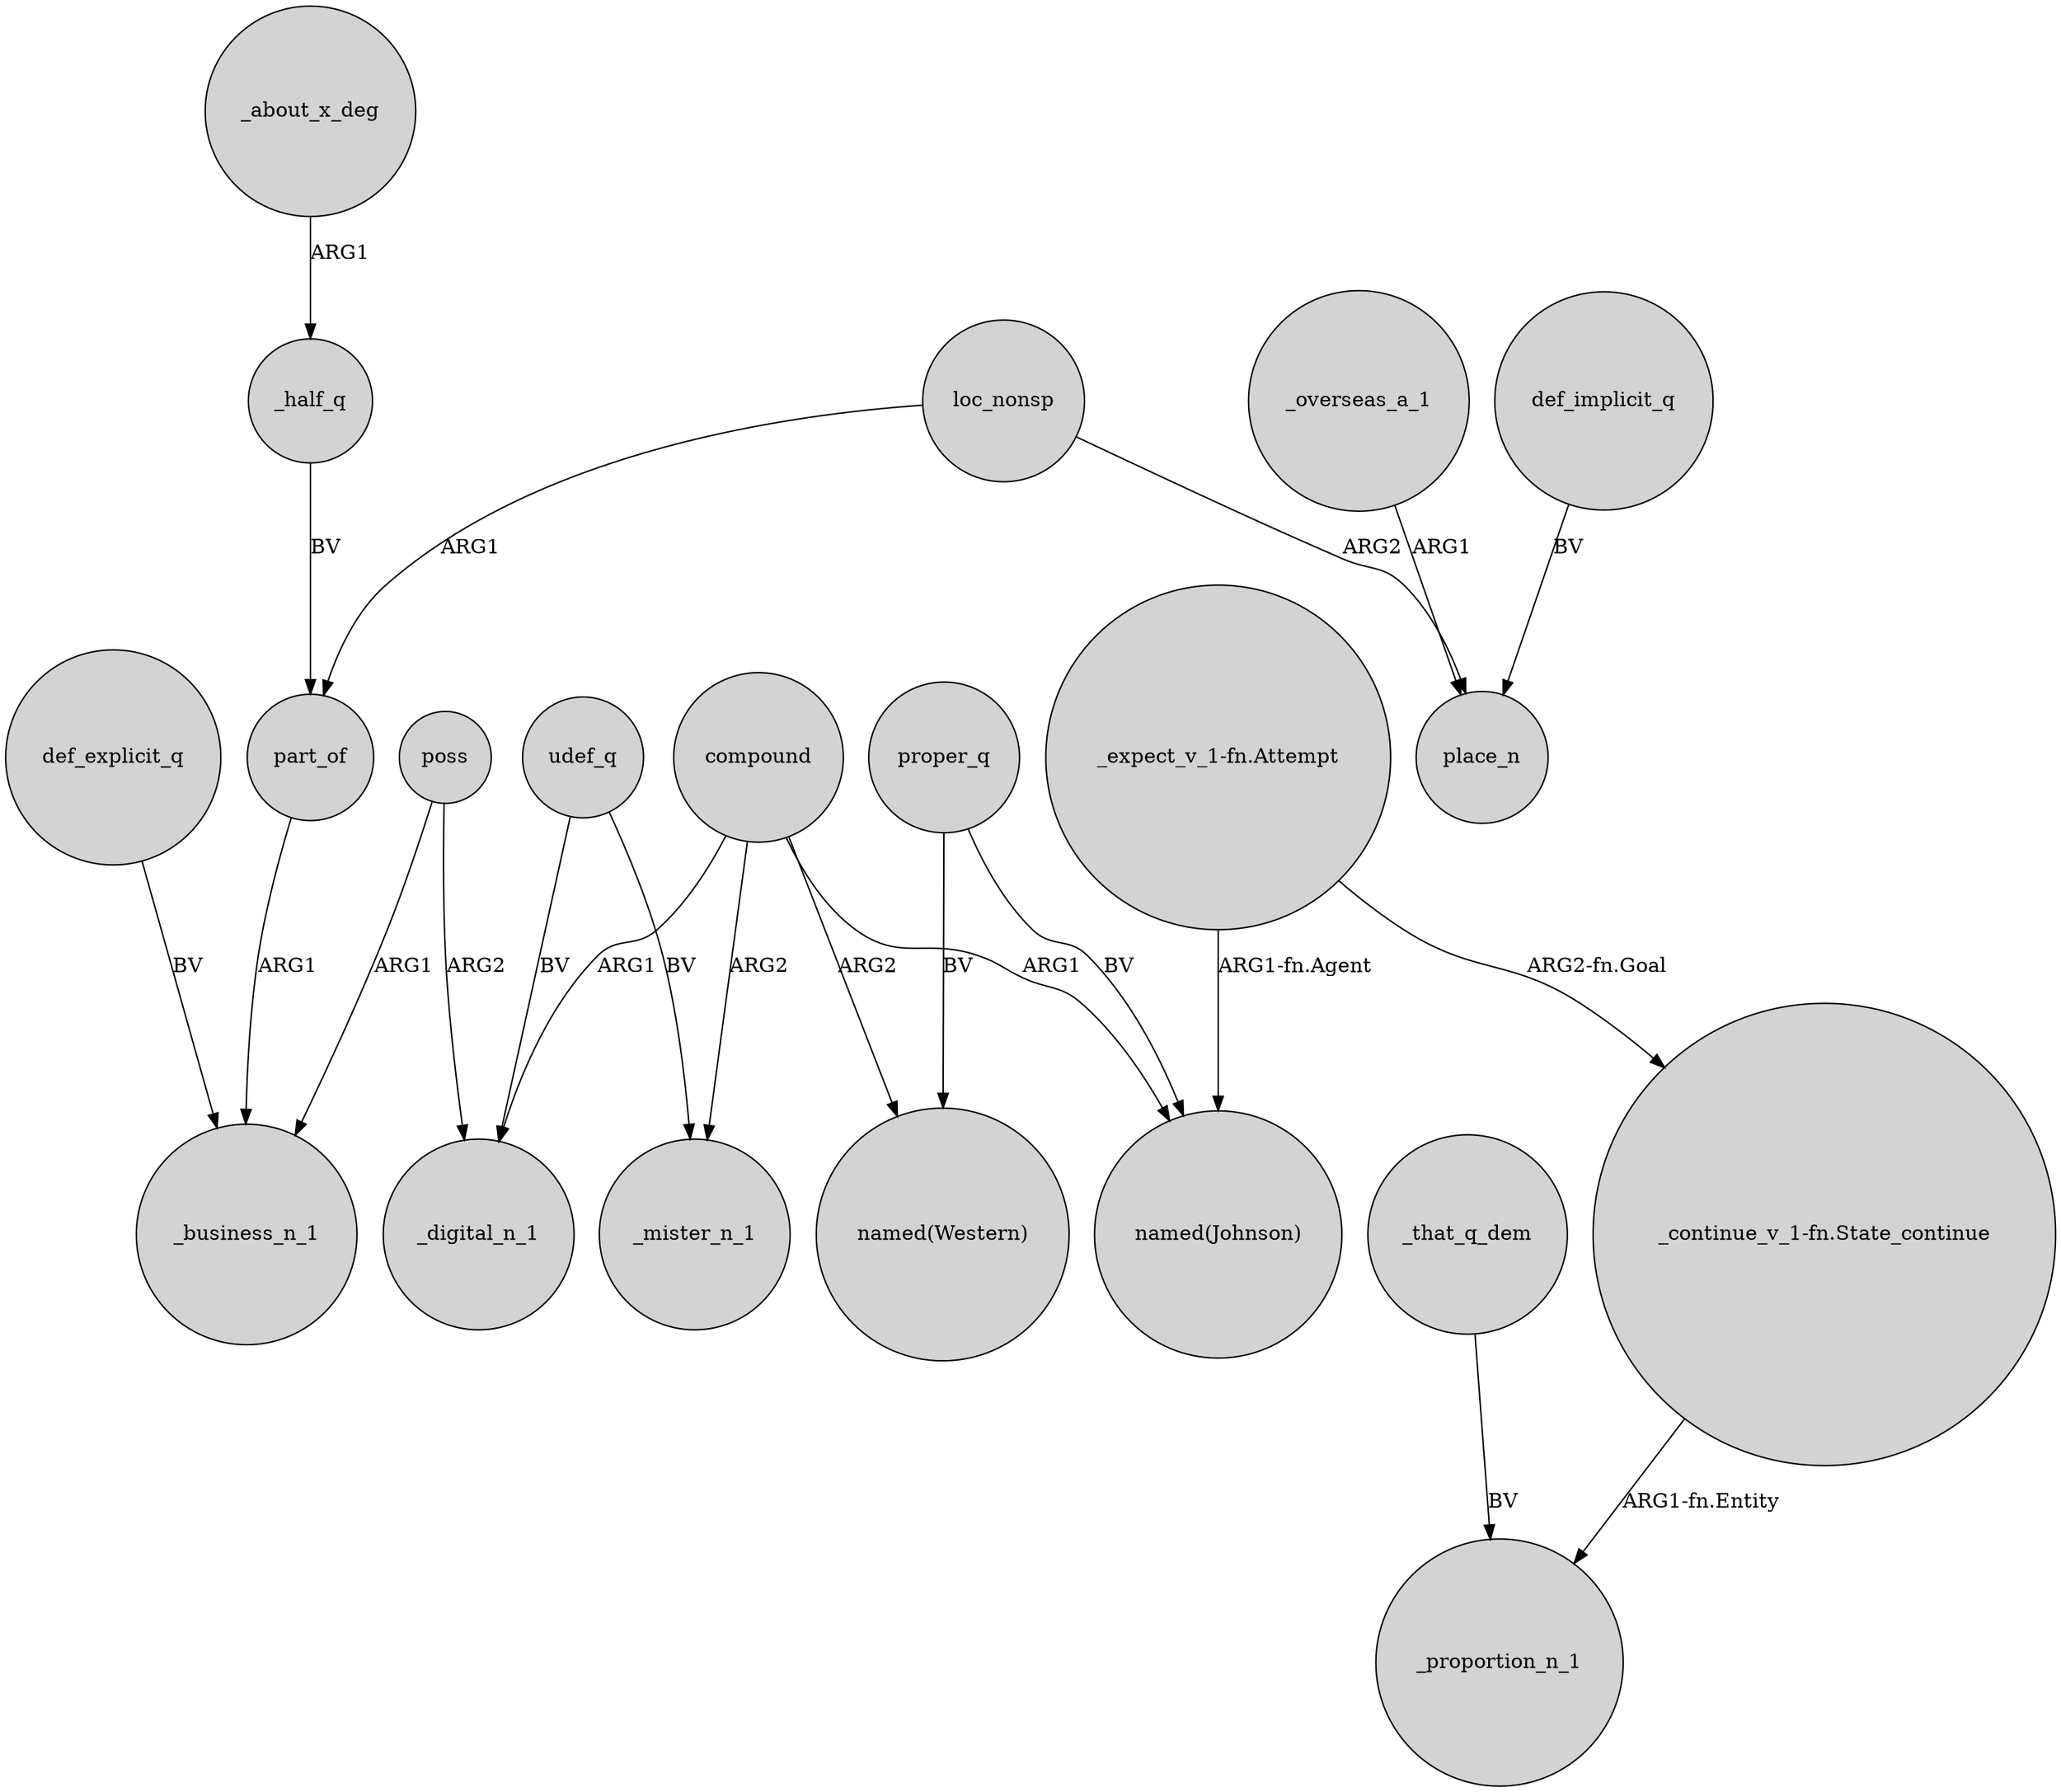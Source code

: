 digraph {
	node [shape=circle style=filled]
	def_explicit_q -> _business_n_1 [label=BV]
	udef_q -> _digital_n_1 [label=BV]
	compound -> _mister_n_1 [label=ARG2]
	poss -> _business_n_1 [label=ARG1]
	"_expect_v_1-fn.Attempt" -> "named(Johnson)" [label="ARG1-fn.Agent"]
	def_implicit_q -> place_n [label=BV]
	proper_q -> "named(Western)" [label=BV]
	loc_nonsp -> part_of [label=ARG1]
	_about_x_deg -> _half_q [label=ARG1]
	udef_q -> _mister_n_1 [label=BV]
	proper_q -> "named(Johnson)" [label=BV]
	compound -> _digital_n_1 [label=ARG1]
	_half_q -> part_of [label=BV]
	"_continue_v_1-fn.State_continue" -> _proportion_n_1 [label="ARG1-fn.Entity"]
	_that_q_dem -> _proportion_n_1 [label=BV]
	_overseas_a_1 -> place_n [label=ARG1]
	"_expect_v_1-fn.Attempt" -> "_continue_v_1-fn.State_continue" [label="ARG2-fn.Goal"]
	compound -> "named(Western)" [label=ARG2]
	poss -> _digital_n_1 [label=ARG2]
	loc_nonsp -> place_n [label=ARG2]
	part_of -> _business_n_1 [label=ARG1]
	compound -> "named(Johnson)" [label=ARG1]
}
